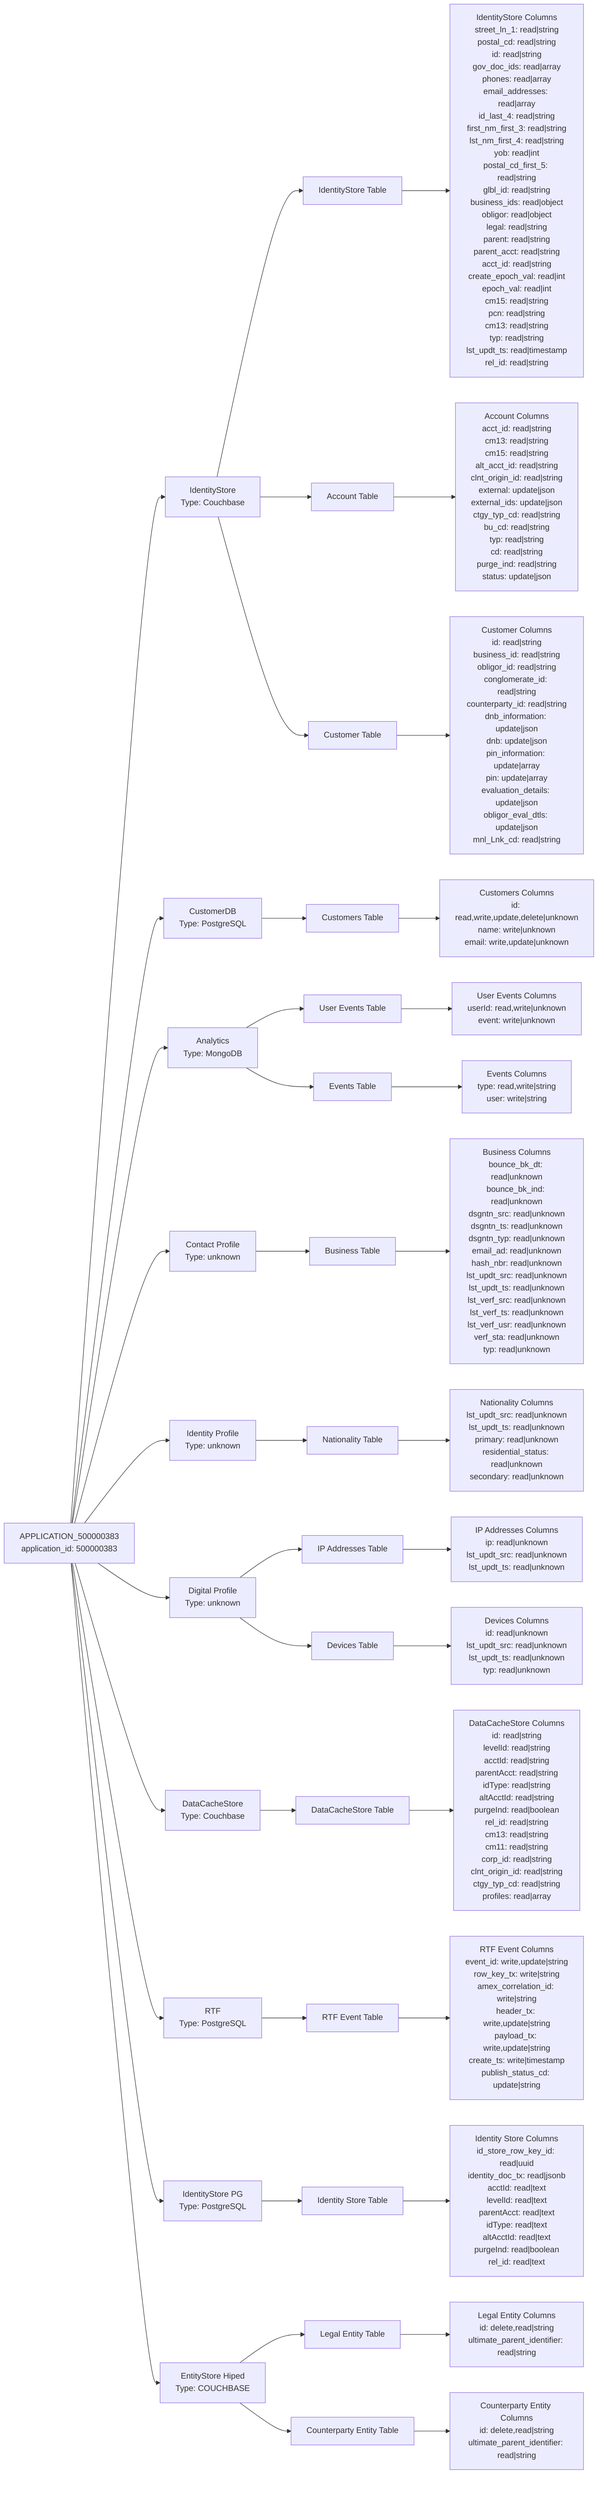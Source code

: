 flowchart LR
    APP["APPLICATION_500000383<br/>application_id: 500000383"]
    
    %% IdentityStore Database
    IDS_DB["IdentityStore<br/>Type: Couchbase"]
    IDS_TABLE["IdentityStore Table"]
    IDS_COLS["IdentityStore Columns<br/>street_ln_1: read|string<br/>postal_cd: read|string<br/>id: read|string<br/>gov_doc_ids: read|array<br/>phones: read|array<br/>email_addresses: read|array<br/>id_last_4: read|string<br/>first_nm_first_3: read|string<br/>lst_nm_first_4: read|string<br/>yob: read|int<br/>postal_cd_first_5: read|string<br/>glbl_id: read|string<br/>business_ids: read|object<br/>obligor: read|object<br/>legal: read|string<br/>parent: read|string<br/>parent_acct: read|string<br/>acct_id: read|string<br/>create_epoch_val: read|int<br/>epoch_val: read|int<br/>cm15: read|string<br/>pcn: read|string<br/>cm13: read|string<br/>typ: read|string<br/>lst_updt_ts: read|timestamp<br/>rel_id: read|string"]
    
    ACC_TABLE["Account Table"]
    ACC_COLS["Account Columns<br/>acct_id: read|string<br/>cm13: read|string<br/>cm15: read|string<br/>alt_acct_id: read|string<br/>clnt_origin_id: read|string<br/>external: update|json<br/>external_ids: update|json<br/>ctgy_typ_cd: read|string<br/>bu_cd: read|string<br/>typ: read|string<br/>cd: read|string<br/>purge_ind: read|string<br/>status: update|json"]
    
    CUST_TABLE["Customer Table"]
    CUST_COLS["Customer Columns<br/>id: read|string<br/>business_id: read|string<br/>obligor_id: read|string<br/>conglomerate_id: read|string<br/>counterparty_id: read|string<br/>dnb_information: update|json<br/>dnb: update|json<br/>pin_information: update|array<br/>pin: update|array<br/>evaluation_details: update|json<br/>obligor_eval_dtls: update|json<br/>mnl_Lnk_cd: read|string"]
    
    %% CustomerDB Database
    CUSTDB_DB["CustomerDB<br/>Type: PostgreSQL"]
    CUSTOMERS_TABLE["Customers Table"]
    CUSTOMERS_COLS["Customers Columns<br/>id: read,write,update,delete|unknown<br/>name: write|unknown<br/>email: write,update|unknown"]
    
    %% Analytics Database
    ANAL_DB["Analytics<br/>Type: MongoDB"]
    EVENTS_TABLE["User Events Table"]
    EVENTS_COLS["User Events Columns<br/>userId: read,write|unknown<br/>event: write|unknown"]
    
    GEN_EVENTS_TABLE["Events Table"]
    GEN_EVENTS_COLS["Events Columns<br/>type: read,write|string<br/>user: write|string"]
    
    %% Contact Profile Database
    CONTACT_DB["Contact Profile<br/>Type: unknown"]
    BUSINESS_TABLE["Business Table"]
    BUSINESS_COLS["Business Columns<br/>bounce_bk_dt: read|unknown<br/>bounce_bk_ind: read|unknown<br/>dsgntn_src: read|unknown<br/>dsgntn_ts: read|unknown<br/>dsgntn_typ: read|unknown<br/>email_ad: read|unknown<br/>hash_nbr: read|unknown<br/>lst_updt_src: read|unknown<br/>lst_updt_ts: read|unknown<br/>lst_verf_src: read|unknown<br/>lst_verf_ts: read|unknown<br/>lst_verf_usr: read|unknown<br/>verf_sta: read|unknown<br/>typ: read|unknown"]
    
    %% Identity Profile Database
    ID_PROF_DB["Identity Profile<br/>Type: unknown"]
    NAT_TABLE["Nationality Table"]
    NAT_COLS["Nationality Columns<br/>lst_updt_src: read|unknown<br/>lst_updt_ts: read|unknown<br/>primary: read|unknown<br/>residential_status: read|unknown<br/>secondary: read|unknown"]
    
    %% Digital Profile Database
    DIG_PROF_DB["Digital Profile<br/>Type: unknown"]
    IP_TABLE["IP Addresses Table"]
    IP_COLS["IP Addresses Columns<br/>ip: read|unknown<br/>lst_updt_src: read|unknown<br/>lst_updt_ts: read|unknown"]
    
    DEV_TABLE["Devices Table"]
    DEV_COLS["Devices Columns<br/>id: read|unknown<br/>lst_updt_src: read|unknown<br/>lst_updt_ts: read|unknown<br/>typ: read|unknown"]
    
    %% DataCacheStore Database
    CACHE_DB["DataCacheStore<br/>Type: Couchbase"]
    CACHE_TABLE["DataCacheStore Table"]
    CACHE_COLS["DataCacheStore Columns<br/>id: read|string<br/>levelId: read|string<br/>acctId: read|string<br/>parentAcct: read|string<br/>idType: read|string<br/>altAcctId: read|string<br/>purgeInd: read|boolean<br/>rel_id: read|string<br/>cm13: read|string<br/>cm11: read|string<br/>corp_id: read|string<br/>clnt_origin_id: read|string<br/>ctgy_typ_cd: read|string<br/>profiles: read|array"]
    
    %% RTF Database
    RTF_DB["RTF<br/>Type: PostgreSQL"]
    RTF_TABLE["RTF Event Table"]
    RTF_COLS["RTF Event Columns<br/>event_id: write,update|string<br/>row_key_tx: write|string<br/>amex_correlation_id: write|string<br/>header_tx: write,update|string<br/>payload_tx: write,update|string<br/>create_ts: write|timestamp<br/>publish_status_cd: update|string"]
    
    %% IdentityStore PostgreSQL
    IDS_PG_DB["IdentityStore PG<br/>Type: PostgreSQL"]
    IDS_PG_TABLE["Identity Store Table"]
    IDS_PG_COLS["Identity Store Columns<br/>id_store_row_key_id: read|uuid<br/>identity_doc_tx: read|jsonb<br/>acctId: read|text<br/>levelId: read|text<br/>parentAcct: read|text<br/>idType: read|text<br/>altAcctId: read|text<br/>purgeInd: read|boolean<br/>rel_id: read|text"]
    
    %% EntityStore Database
    ENT_DB["EntityStore Hiped<br/>Type: COUCHBASE"]
    LEGAL_TABLE["Legal Entity Table"]
    LEGAL_COLS["Legal Entity Columns<br/>id: delete,read|string<br/>ultimate_parent_identifier: read|string"]
    
    COUNTER_TABLE["Counterparty Entity Table"]
    COUNTER_COLS["Counterparty Entity Columns<br/>id: delete,read|string<br/>ultimate_parent_identifier: read|string"]
    
    %% Database Level Connections
    APP --> IDS_DB
    APP --> CUSTDB_DB
    APP --> ANAL_DB
    APP --> CONTACT_DB
    APP --> ID_PROF_DB
    APP --> DIG_PROF_DB
    APP --> CACHE_DB
    APP --> RTF_DB
    APP --> IDS_PG_DB
    APP --> ENT_DB
    
    %% IdentityStore connections
    IDS_DB --> IDS_TABLE
    IDS_DB --> ACC_TABLE
    IDS_DB --> CUST_TABLE
    IDS_TABLE --> IDS_COLS
    ACC_TABLE --> ACC_COLS
    CUST_TABLE --> CUST_COLS
    
    %% CustomerDB connections
    CUSTDB_DB --> CUSTOMERS_TABLE
    CUSTOMERS_TABLE --> CUSTOMERS_COLS
    
    %% Analytics connections
    ANAL_DB --> EVENTS_TABLE
    ANAL_DB --> GEN_EVENTS_TABLE
    EVENTS_TABLE --> EVENTS_COLS
    GEN_EVENTS_TABLE --> GEN_EVENTS_COLS
    
    %% Contact Profile connections
    CONTACT_DB --> BUSINESS_TABLE
    BUSINESS_TABLE --> BUSINESS_COLS
    
    %% Identity Profile connections
    ID_PROF_DB --> NAT_TABLE
    NAT_TABLE --> NAT_COLS
    
    %% Digital Profile connections
    DIG_PROF_DB --> IP_TABLE
    DIG_PROF_DB --> DEV_TABLE
    IP_TABLE --> IP_COLS
    DEV_TABLE --> DEV_COLS
    
    %% DataCacheStore connections
    CACHE_DB --> CACHE_TABLE
    CACHE_TABLE --> CACHE_COLS
    
    %% RTF connections
    RTF_DB --> RTF_TABLE
    RTF_TABLE --> RTF_COLS
    
    %% IdentityStore PG connections
    IDS_PG_DB --> IDS_PG_TABLE
    IDS_PG_TABLE --> IDS_PG_COLS
    
    %% EntityStore connections
    ENT_DB --> LEGAL_TABLE
    ENT_DB --> COUNTER_TABLE
    LEGAL_TABLE --> LEGAL_COLS
    COUNTER_TABLE --> COUNTER_COLS